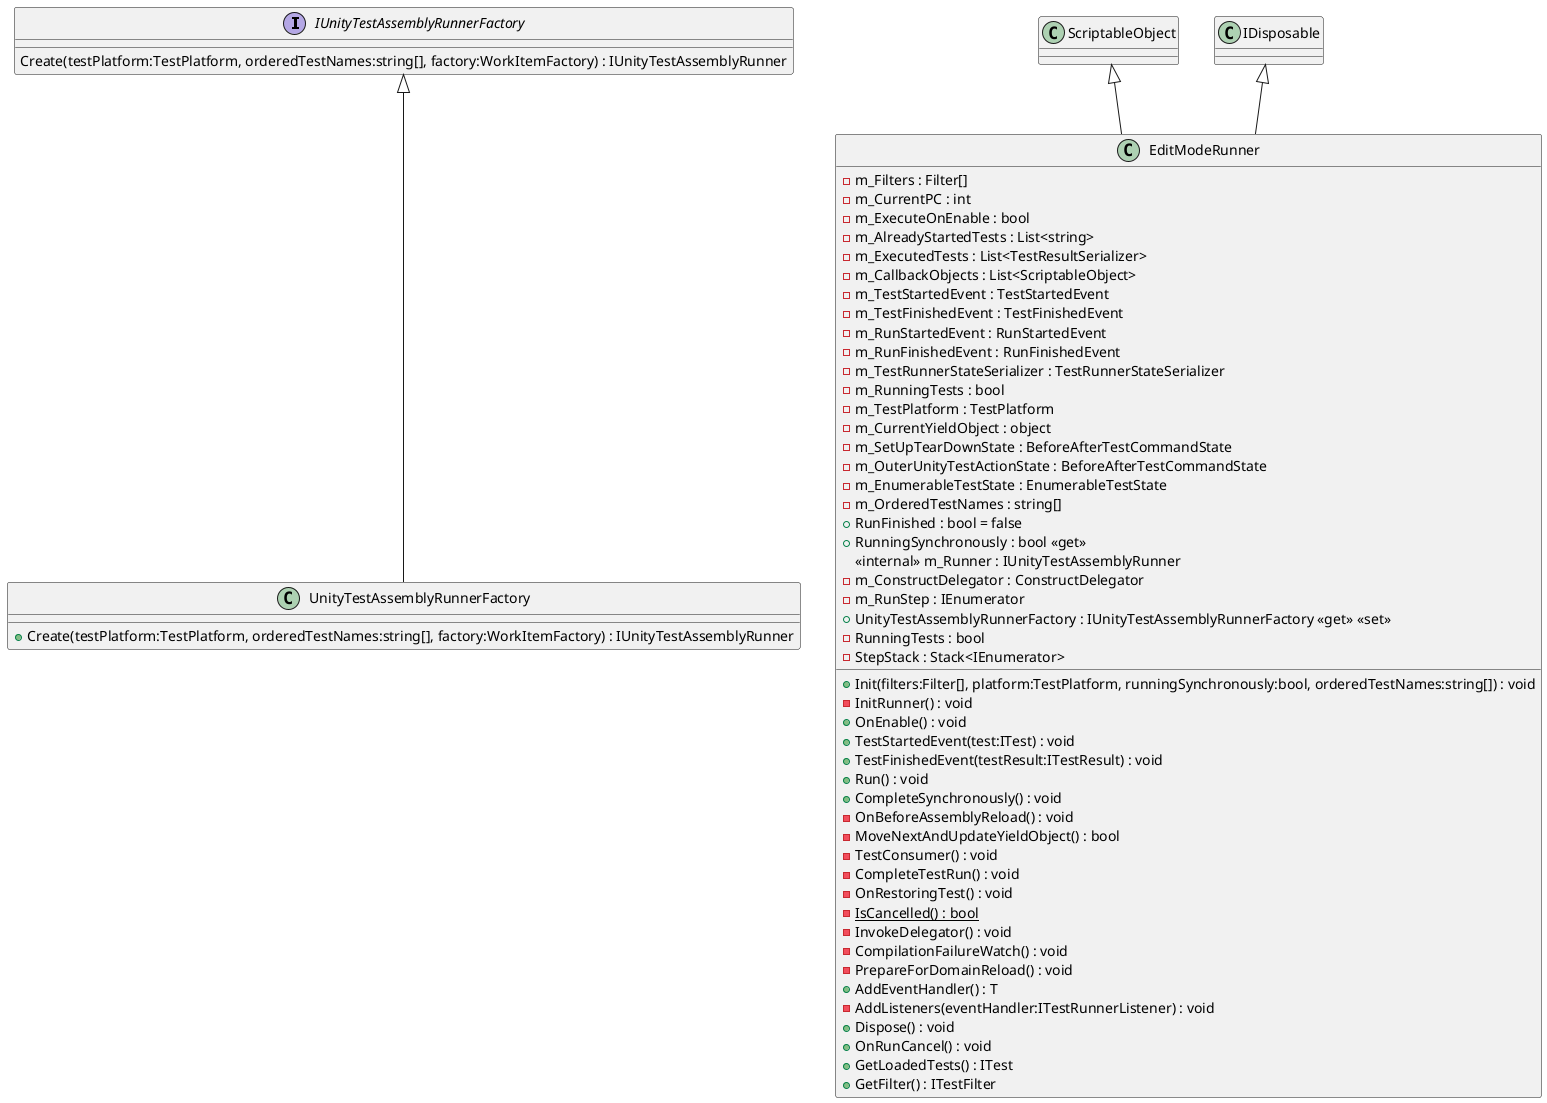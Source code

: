 @startuml
interface IUnityTestAssemblyRunnerFactory {
    Create(testPlatform:TestPlatform, orderedTestNames:string[], factory:WorkItemFactory) : IUnityTestAssemblyRunner
}
class UnityTestAssemblyRunnerFactory {
    + Create(testPlatform:TestPlatform, orderedTestNames:string[], factory:WorkItemFactory) : IUnityTestAssemblyRunner
}
class EditModeRunner {
    - m_Filters : Filter[]
    - m_CurrentPC : int
    - m_ExecuteOnEnable : bool
    - m_AlreadyStartedTests : List<string>
    - m_ExecutedTests : List<TestResultSerializer>
    - m_CallbackObjects : List<ScriptableObject>
    - m_TestStartedEvent : TestStartedEvent
    - m_TestFinishedEvent : TestFinishedEvent
    - m_RunStartedEvent : RunStartedEvent
    - m_RunFinishedEvent : RunFinishedEvent
    - m_TestRunnerStateSerializer : TestRunnerStateSerializer
    - m_RunningTests : bool
    - m_TestPlatform : TestPlatform
    - m_CurrentYieldObject : object
    - m_SetUpTearDownState : BeforeAfterTestCommandState
    - m_OuterUnityTestActionState : BeforeAfterTestCommandState
    - m_EnumerableTestState : EnumerableTestState
    - m_OrderedTestNames : string[]
    + RunFinished : bool = false
    + RunningSynchronously : bool <<get>>
    <<internal>> m_Runner : IUnityTestAssemblyRunner
    - m_ConstructDelegator : ConstructDelegator
    - m_RunStep : IEnumerator
    + UnityTestAssemblyRunnerFactory : IUnityTestAssemblyRunnerFactory <<get>> <<set>>
    + Init(filters:Filter[], platform:TestPlatform, runningSynchronously:bool, orderedTestNames:string[]) : void
    - InitRunner() : void
    + OnEnable() : void
    + TestStartedEvent(test:ITest) : void
    + TestFinishedEvent(testResult:ITestResult) : void
    + Run() : void
    + CompleteSynchronously() : void
    - OnBeforeAssemblyReload() : void
    - RunningTests : bool
    - StepStack : Stack<IEnumerator>
    - MoveNextAndUpdateYieldObject() : bool
    - TestConsumer() : void
    - CompleteTestRun() : void
    - OnRestoringTest() : void
    - {static} IsCancelled() : bool
    - InvokeDelegator() : void
    - CompilationFailureWatch() : void
    - PrepareForDomainReload() : void
    + AddEventHandler() : T
    - AddListeners(eventHandler:ITestRunnerListener) : void
    + Dispose() : void
    + OnRunCancel() : void
    + GetLoadedTests() : ITest
    + GetFilter() : ITestFilter
}
IUnityTestAssemblyRunnerFactory <|-- UnityTestAssemblyRunnerFactory
ScriptableObject <|-- EditModeRunner
IDisposable <|-- EditModeRunner
@enduml
